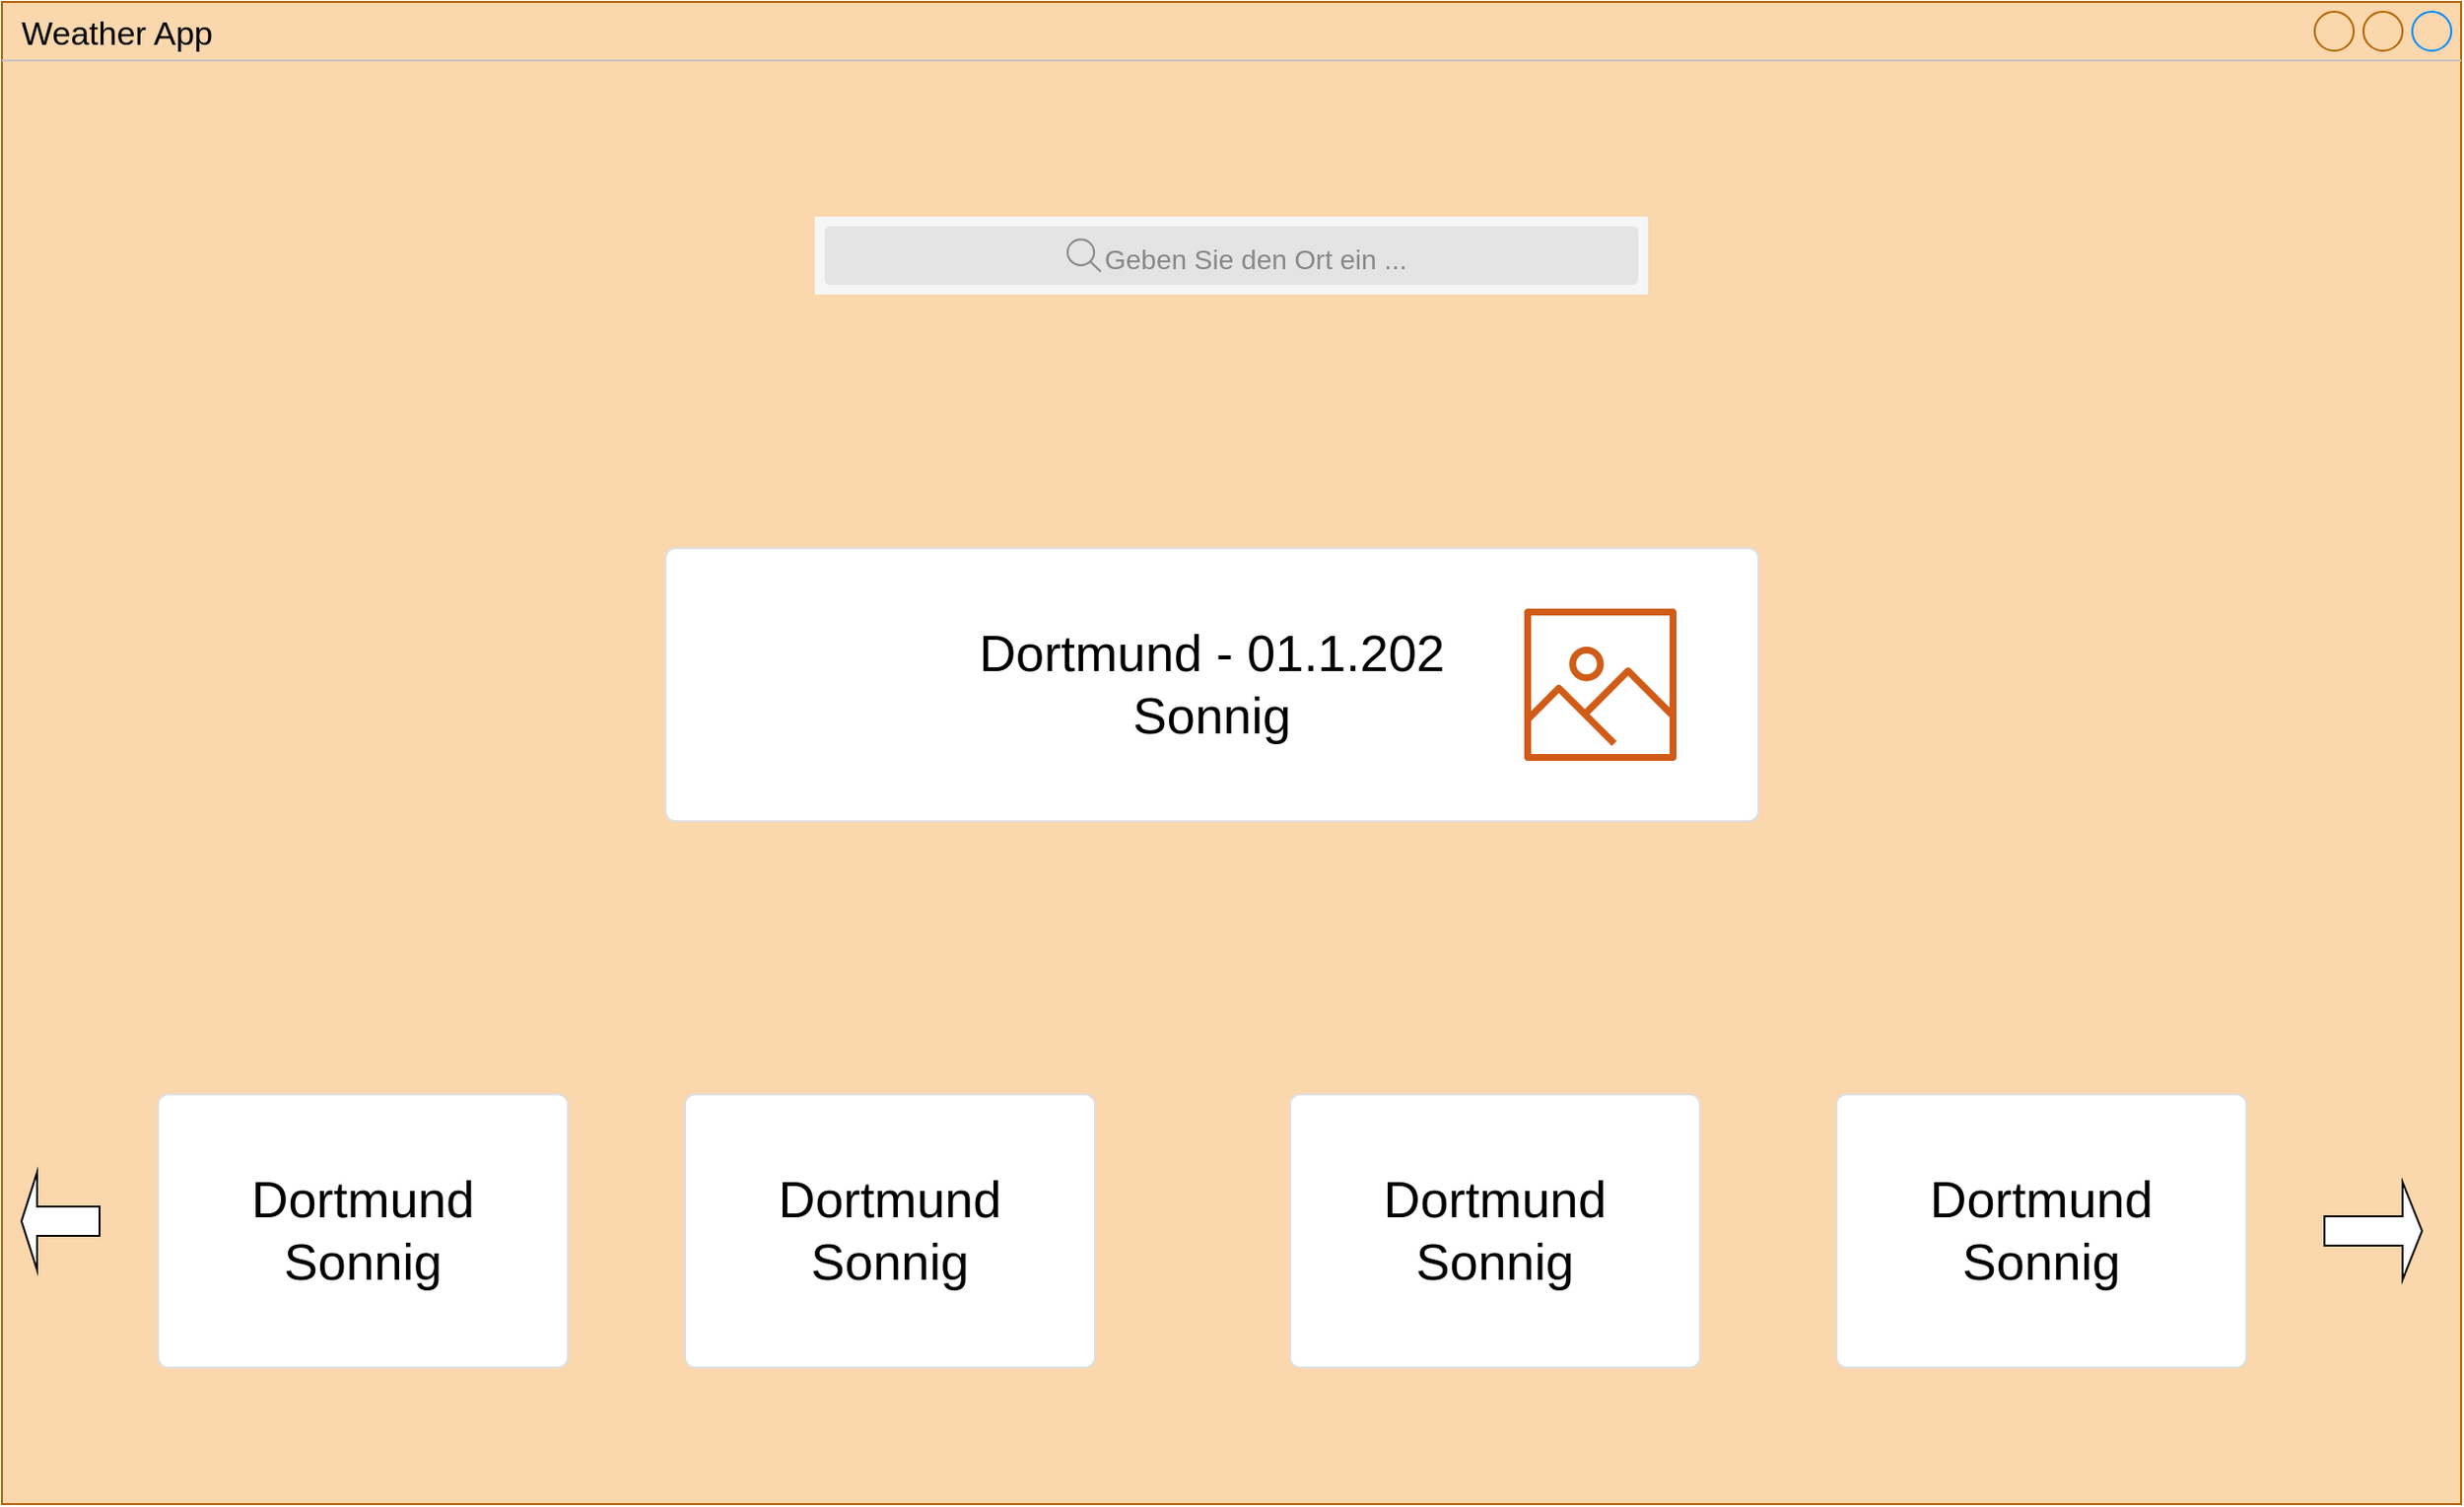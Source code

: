 <mxfile version="13.10.8" type="device"><diagram id="Rrvs6fx5rHvab-wxeR4S" name="Page-1"><mxGraphModel dx="3218" dy="898" grid="1" gridSize="10" guides="1" tooltips="1" connect="1" arrows="1" fold="1" page="1" pageScale="1" pageWidth="827" pageHeight="1169" math="0" shadow="0"><root><mxCell id="0"/><mxCell id="1" parent="0"/><mxCell id="PpTQldL7-Cpme3-Nc4By-1" value="Weather App" style="strokeWidth=1;shadow=0;dashed=0;align=center;html=1;shape=mxgraph.mockup.containers.window;align=left;verticalAlign=top;spacingLeft=8;strokeColor2=#008cff;strokeColor3=#c4c4c4;mainText=;fontSize=17;labelBackgroundColor=none;fillColor=#fad7ac;strokeColor=#b46504;" vertex="1" parent="1"><mxGeometry x="-1290" y="140" width="1260" height="770" as="geometry"/></mxCell><mxCell id="PpTQldL7-Cpme3-Nc4By-2" value="" style="shape=rect;fillColor=#F6F6F6;strokeColor=none;" vertex="1" parent="1"><mxGeometry x="-873.5" y="250" width="427" height="40" as="geometry"/></mxCell><mxCell id="PpTQldL7-Cpme3-Nc4By-3" value="" style="html=1;strokeWidth=1;shadow=0;dashed=0;shape=mxgraph.ios7ui.marginRect;rx=3;ry=3;rectMargin=5;fillColor=#E4E4E4;strokeColor=none;" vertex="1" parent="PpTQldL7-Cpme3-Nc4By-2"><mxGeometry x="0.0" width="427" height="40" as="geometry"/></mxCell><mxCell id="PpTQldL7-Cpme3-Nc4By-4" value="Geben Sie den Ort ein ..." style="shape=mxgraph.ios7.icons.looking_glass;strokeColor=#878789;fillColor=none;fontColor=#878789;labelPosition=right;verticalLabelPosition=middle;align=left;verticalAlign=middle;fontSize=14;fontStyle=0;spacingTop=2;" vertex="1" parent="PpTQldL7-Cpme3-Nc4By-2"><mxGeometry x="0.5" y="0.5" width="17" height="16.5" relative="1" as="geometry"><mxPoint x="-84" y="-8.25" as="offset"/></mxGeometry></mxCell><mxCell id="PpTQldL7-Cpme3-Nc4By-8" value="&lt;div&gt;&lt;span style=&quot;font-size: 26px&quot;&gt;Dortmund - 01.1.202&lt;/span&gt;&lt;/div&gt;&lt;font style=&quot;font-size: 26px&quot;&gt;&lt;div&gt;&lt;span&gt;Sonnig&lt;/span&gt;&lt;/div&gt;&lt;/font&gt;" style="html=1;shadow=0;dashed=0;shape=mxgraph.bootstrap.rrect;rSize=5;strokeColor=#DFDFDF;html=1;whiteSpace=wrap;fillColor=#FFFFFF;fontColor=#000000;align=center;" vertex="1" parent="1"><mxGeometry x="-950" y="420" width="560" height="140" as="geometry"/></mxCell><mxCell id="PpTQldL7-Cpme3-Nc4By-16" value="&lt;font style=&quot;font-size: 26px&quot;&gt;Dortmund&lt;br&gt;Sonnig&lt;/font&gt;" style="html=1;shadow=0;dashed=0;shape=mxgraph.bootstrap.rrect;rSize=5;strokeColor=#DFDFDF;html=1;whiteSpace=wrap;fillColor=#FFFFFF;fontColor=#000000;" vertex="1" parent="1"><mxGeometry x="-1210" y="700" width="210" height="140" as="geometry"/></mxCell><mxCell id="PpTQldL7-Cpme3-Nc4By-17" value="&lt;font style=&quot;font-size: 26px&quot;&gt;Dortmund&lt;br&gt;Sonnig&lt;/font&gt;" style="html=1;shadow=0;dashed=0;shape=mxgraph.bootstrap.rrect;rSize=5;strokeColor=#DFDFDF;html=1;whiteSpace=wrap;fillColor=#FFFFFF;fontColor=#000000;" vertex="1" parent="1"><mxGeometry x="-940" y="700" width="210" height="140" as="geometry"/></mxCell><mxCell id="PpTQldL7-Cpme3-Nc4By-18" value="&lt;font style=&quot;font-size: 26px&quot;&gt;Dortmund&lt;br&gt;Sonnig&lt;/font&gt;" style="html=1;shadow=0;dashed=0;shape=mxgraph.bootstrap.rrect;rSize=5;strokeColor=#DFDFDF;html=1;whiteSpace=wrap;fillColor=#FFFFFF;fontColor=#000000;" vertex="1" parent="1"><mxGeometry x="-630" y="700" width="210" height="140" as="geometry"/></mxCell><mxCell id="PpTQldL7-Cpme3-Nc4By-19" value="&lt;font style=&quot;font-size: 26px&quot;&gt;Dortmund&lt;br&gt;Sonnig&lt;/font&gt;" style="html=1;shadow=0;dashed=0;shape=mxgraph.bootstrap.rrect;rSize=5;strokeColor=#DFDFDF;html=1;whiteSpace=wrap;fillColor=#FFFFFF;fontColor=#000000;" vertex="1" parent="1"><mxGeometry x="-350" y="700" width="210" height="140" as="geometry"/></mxCell><mxCell id="PpTQldL7-Cpme3-Nc4By-20" value="" style="shape=singleArrow;direction=west;whiteSpace=wrap;html=1;" vertex="1" parent="1"><mxGeometry x="-1280" y="740" width="40" height="50" as="geometry"/></mxCell><mxCell id="PpTQldL7-Cpme3-Nc4By-25" value="" style="shape=singleArrow;direction=east;whiteSpace=wrap;html=1;" vertex="1" parent="1"><mxGeometry x="-100" y="745" width="50" height="50" as="geometry"/></mxCell><mxCell id="PpTQldL7-Cpme3-Nc4By-26" value="" style="outlineConnect=0;fontColor=#232F3E;gradientColor=none;fillColor=#D05C17;strokeColor=none;dashed=0;verticalLabelPosition=bottom;verticalAlign=top;align=center;html=1;fontSize=12;fontStyle=0;aspect=fixed;pointerEvents=1;shape=mxgraph.aws4.container_registry_image;" vertex="1" parent="1"><mxGeometry x="-510" y="451" width="78" height="78" as="geometry"/></mxCell></root></mxGraphModel></diagram></mxfile>